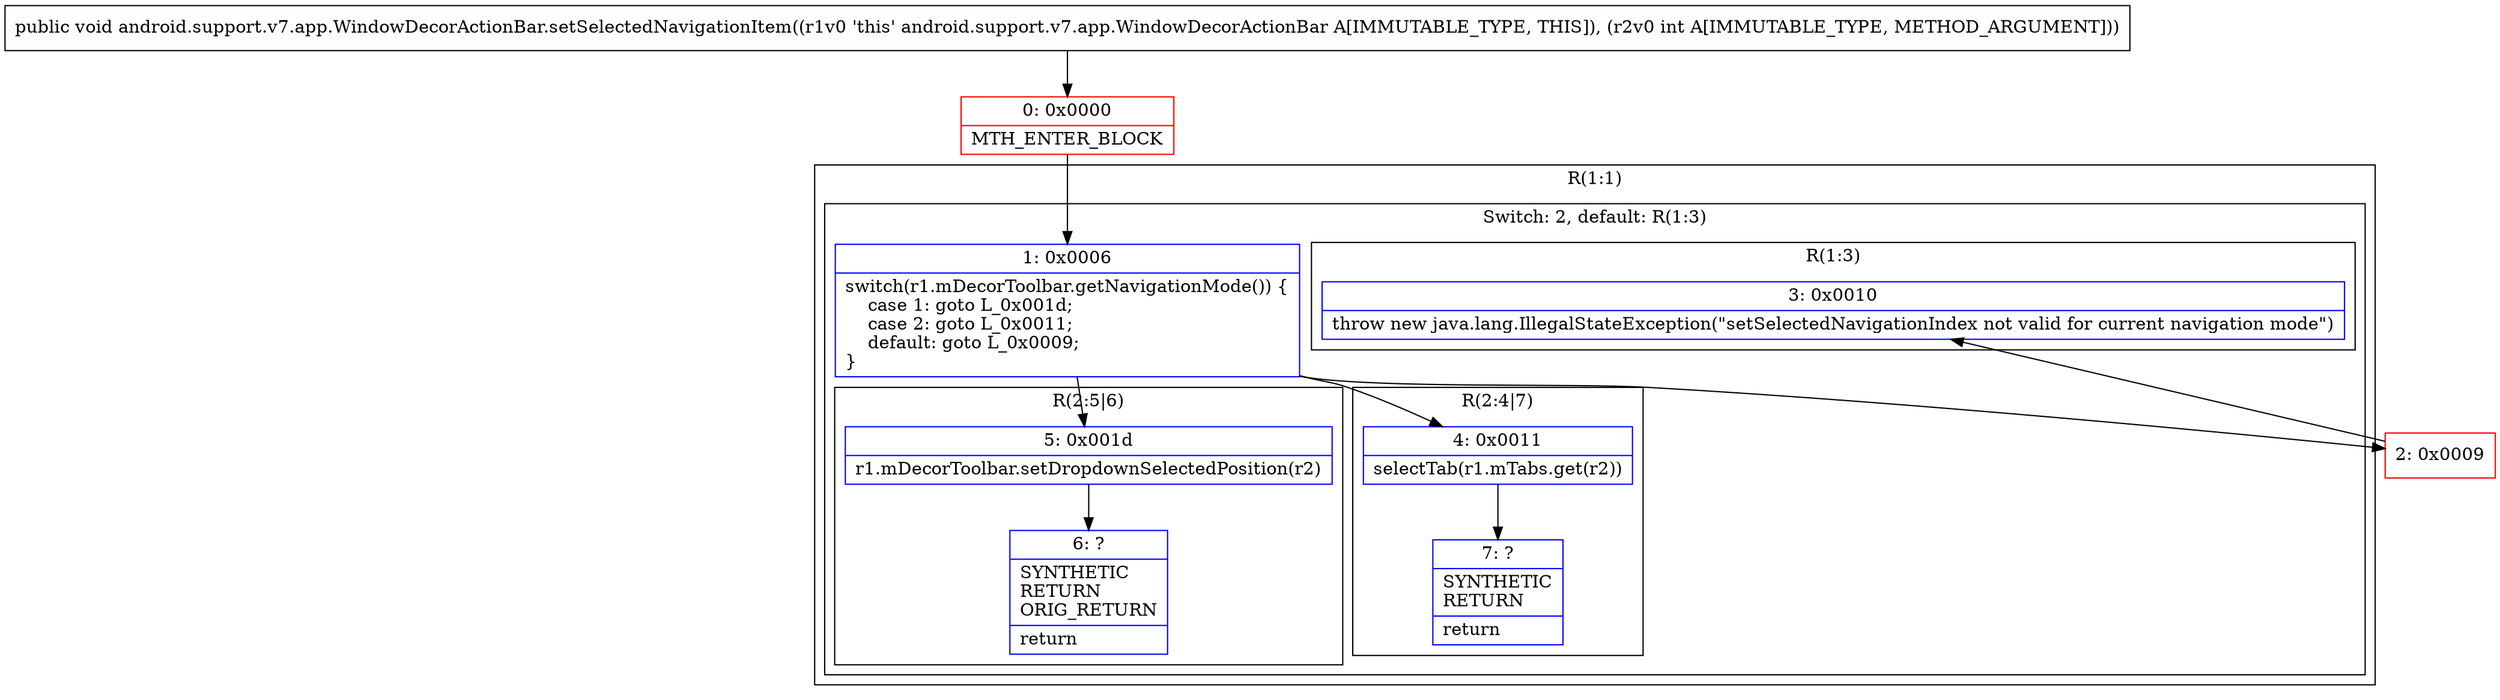 digraph "CFG forandroid.support.v7.app.WindowDecorActionBar.setSelectedNavigationItem(I)V" {
subgraph cluster_Region_1257735129 {
label = "R(1:1)";
node [shape=record,color=blue];
subgraph cluster_SwitchRegion_686502294 {
label = "Switch: 2, default: R(1:3)";
node [shape=record,color=blue];
Node_1 [shape=record,label="{1\:\ 0x0006|switch(r1.mDecorToolbar.getNavigationMode()) \{\l    case 1: goto L_0x001d;\l    case 2: goto L_0x0011;\l    default: goto L_0x0009;\l\}\l}"];
subgraph cluster_Region_4704472 {
label = "R(2:5|6)";
node [shape=record,color=blue];
Node_5 [shape=record,label="{5\:\ 0x001d|r1.mDecorToolbar.setDropdownSelectedPosition(r2)\l}"];
Node_6 [shape=record,label="{6\:\ ?|SYNTHETIC\lRETURN\lORIG_RETURN\l|return\l}"];
}
subgraph cluster_Region_556871142 {
label = "R(2:4|7)";
node [shape=record,color=blue];
Node_4 [shape=record,label="{4\:\ 0x0011|selectTab(r1.mTabs.get(r2))\l}"];
Node_7 [shape=record,label="{7\:\ ?|SYNTHETIC\lRETURN\l|return\l}"];
}
subgraph cluster_Region_1462672210 {
label = "R(1:3)";
node [shape=record,color=blue];
Node_3 [shape=record,label="{3\:\ 0x0010|throw new java.lang.IllegalStateException(\"setSelectedNavigationIndex not valid for current navigation mode\")\l}"];
}
}
}
Node_0 [shape=record,color=red,label="{0\:\ 0x0000|MTH_ENTER_BLOCK\l}"];
Node_2 [shape=record,color=red,label="{2\:\ 0x0009}"];
MethodNode[shape=record,label="{public void android.support.v7.app.WindowDecorActionBar.setSelectedNavigationItem((r1v0 'this' android.support.v7.app.WindowDecorActionBar A[IMMUTABLE_TYPE, THIS]), (r2v0 int A[IMMUTABLE_TYPE, METHOD_ARGUMENT])) }"];
MethodNode -> Node_0;
Node_1 -> Node_2;
Node_1 -> Node_4;
Node_1 -> Node_5;
Node_5 -> Node_6;
Node_4 -> Node_7;
Node_0 -> Node_1;
Node_2 -> Node_3;
}

